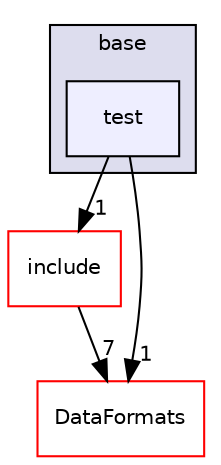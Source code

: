 digraph "/home/travis/build/AliceO2Group/AliceO2/Detectors/EMCAL/base/test" {
  bgcolor=transparent;
  compound=true
  node [ fontsize="10", fontname="Helvetica"];
  edge [ labelfontsize="10", labelfontname="Helvetica"];
  subgraph clusterdir_478733f24fb8878a4cdf7773310adedd {
    graph [ bgcolor="#ddddee", pencolor="black", label="base" fontname="Helvetica", fontsize="10", URL="dir_478733f24fb8878a4cdf7773310adedd.html"]
  dir_d2e5374259555c6acf72a211012e1527 [shape=box, label="test", style="filled", fillcolor="#eeeeff", pencolor="black", URL="dir_d2e5374259555c6acf72a211012e1527.html"];
  }
  dir_d913fa5f752939d931056a55b4543460 [shape=box label="include" color="red" URL="dir_d913fa5f752939d931056a55b4543460.html"];
  dir_2171f7ec022c5423887b07c69b2f5b48 [shape=box label="DataFormats" color="red" URL="dir_2171f7ec022c5423887b07c69b2f5b48.html"];
  dir_d913fa5f752939d931056a55b4543460->dir_2171f7ec022c5423887b07c69b2f5b48 [headlabel="7", labeldistance=1.5 headhref="dir_000215_000090.html"];
  dir_d2e5374259555c6acf72a211012e1527->dir_d913fa5f752939d931056a55b4543460 [headlabel="1", labeldistance=1.5 headhref="dir_000446_000215.html"];
  dir_d2e5374259555c6acf72a211012e1527->dir_2171f7ec022c5423887b07c69b2f5b48 [headlabel="1", labeldistance=1.5 headhref="dir_000446_000090.html"];
}
